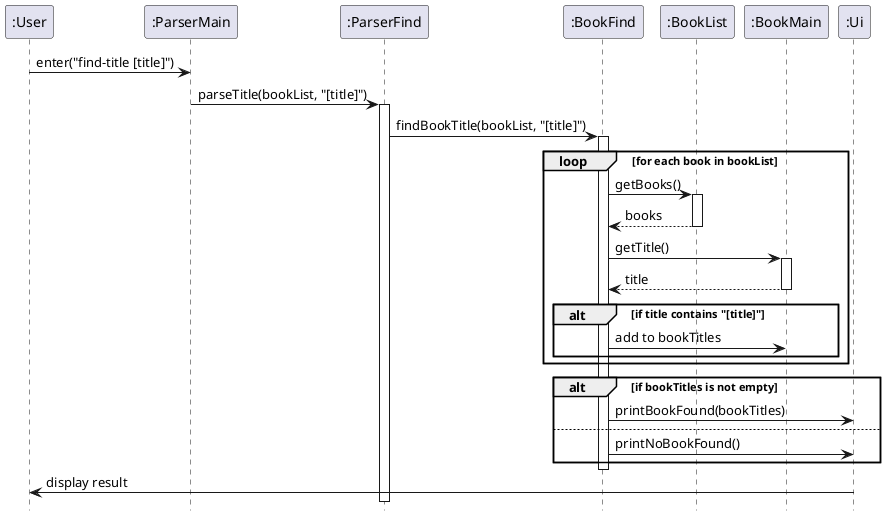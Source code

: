 @startuml
hide footbox
participant ":User" as User
participant ":ParserMain" as ParserMain
participant ":ParserFind" as ParserFind
participant ":BookFind" as BookFind
participant ":BookList" as BookList
participant ":BookMain" as BookMain
participant ":Ui" as Ui

User -> ParserMain: enter("find-title [title]")
ParserMain -> ParserFind: parseTitle(bookList, "[title]")
activate ParserFind

ParserFind -> BookFind: findBookTitle(bookList, "[title]")
activate BookFind

loop for each book in bookList
    BookFind -> BookList: getBooks()
    activate BookList
    BookList --> BookFind: books
    deactivate BookList

    BookFind -> BookMain: getTitle()
    activate BookMain
    BookMain --> BookFind: title
    deactivate BookMain

    alt if title contains "[title]"
        BookFind -> BookMain: add to bookTitles
    end
end

alt if bookTitles is not empty
    BookFind -> Ui: printBookFound(bookTitles)
else
    BookFind -> Ui: printNoBookFound()
end

deactivate BookFind
Ui -> User: display result
@enduml
